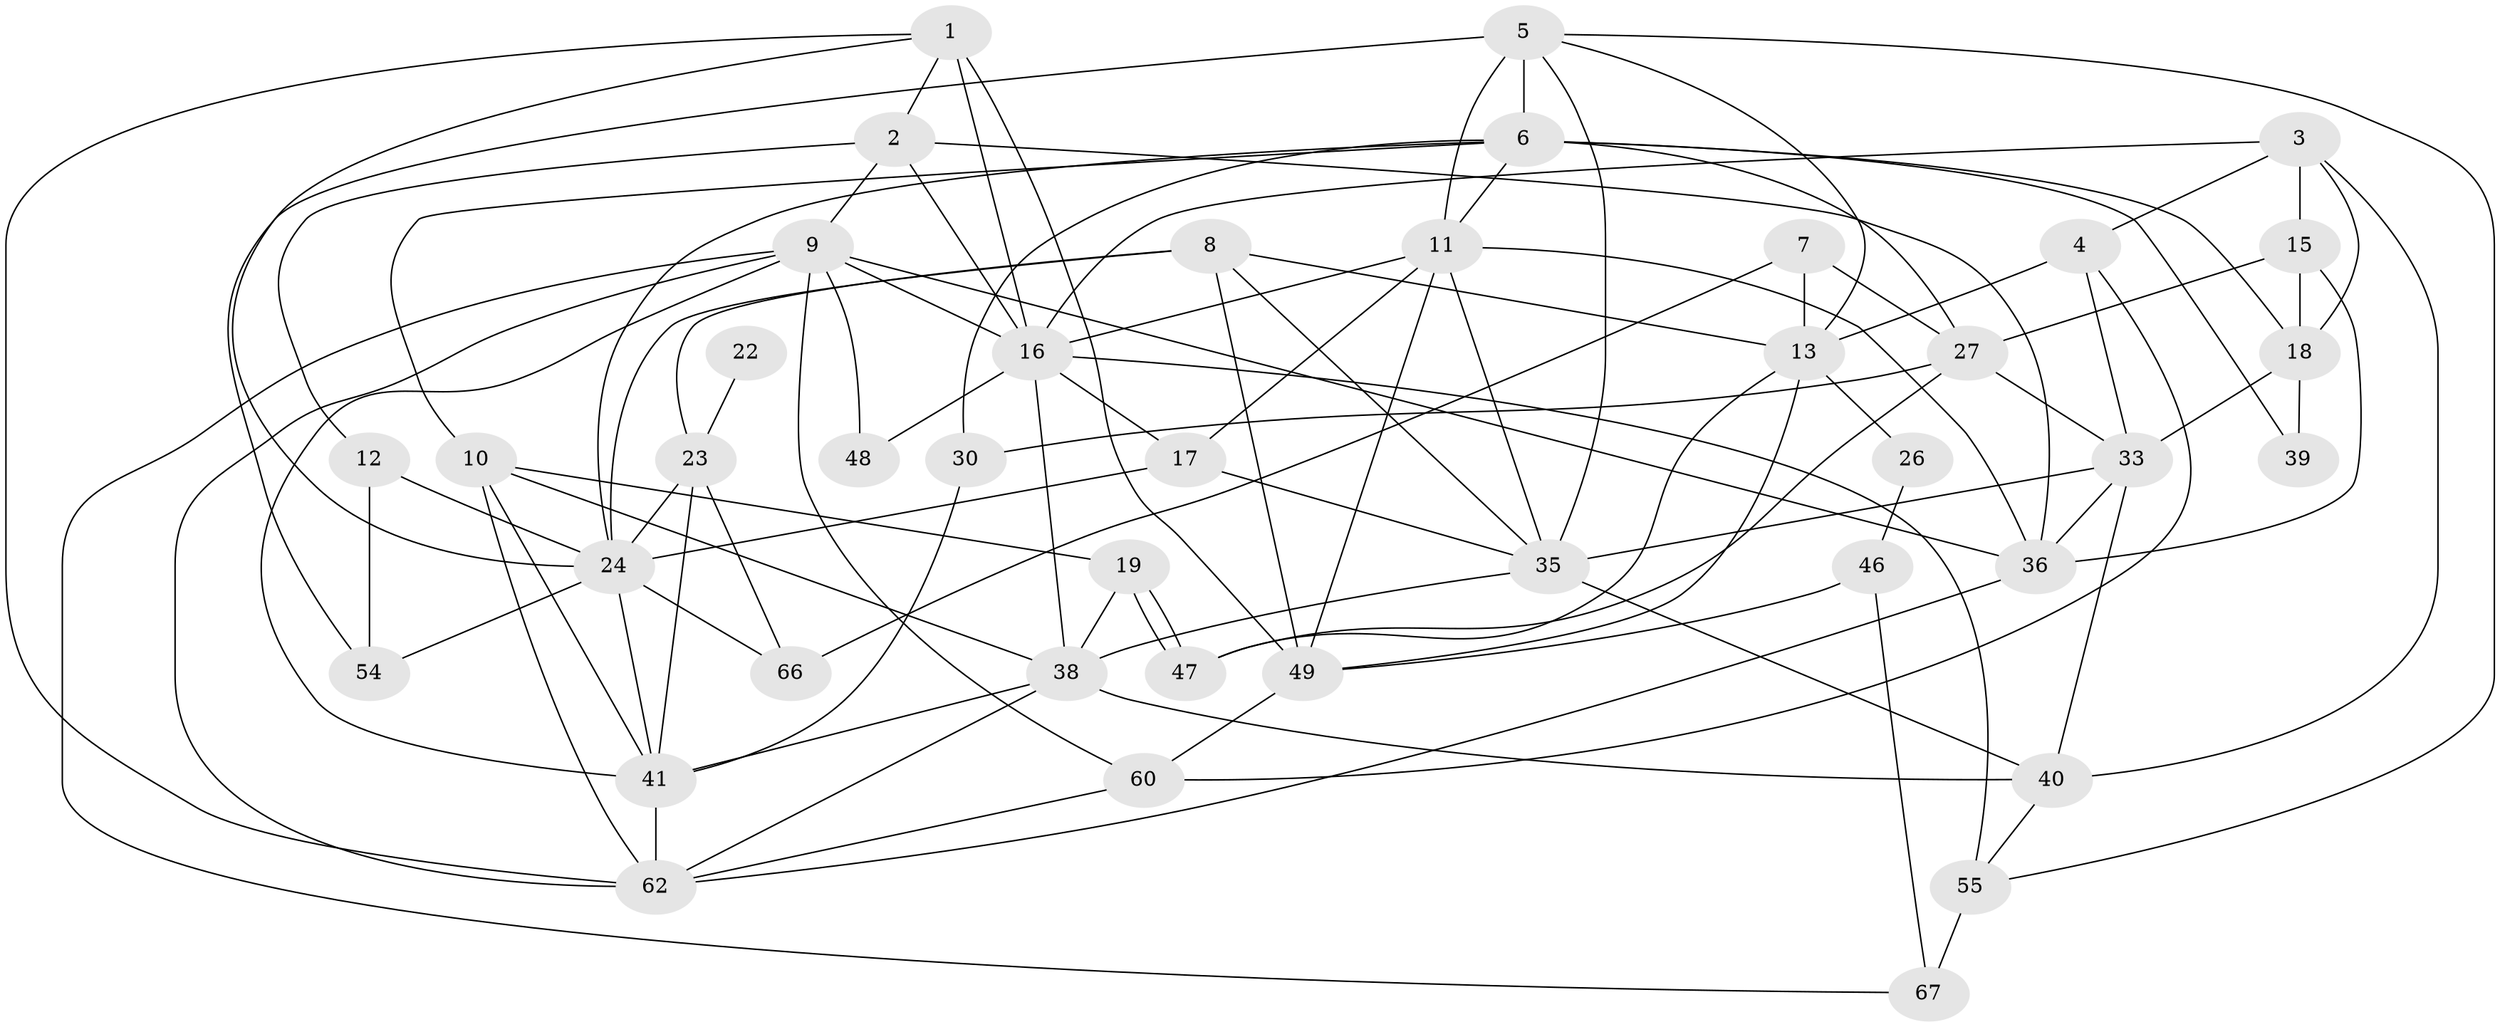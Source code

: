 // Generated by graph-tools (version 1.1) at 2025/52/02/27/25 19:52:09]
// undirected, 41 vertices, 101 edges
graph export_dot {
graph [start="1"]
  node [color=gray90,style=filled];
  1 [super="+37"];
  2 [super="+51"];
  3 [super="+69"];
  4 [super="+52"];
  5 [super="+31"];
  6 [super="+43"];
  7 [super="+14"];
  8 [super="+25"];
  9 [super="+58"];
  10 [super="+29"];
  11 [super="+21"];
  12 [super="+20"];
  13 [super="+28"];
  15;
  16 [super="+53"];
  17 [super="+34"];
  18 [super="+50"];
  19;
  22;
  23 [super="+32"];
  24 [super="+45"];
  26 [super="+57"];
  27 [super="+56"];
  30;
  33 [super="+44"];
  35 [super="+65"];
  36 [super="+64"];
  38 [super="+42"];
  39;
  40;
  41 [super="+59"];
  46;
  47;
  48;
  49 [super="+63"];
  54;
  55 [super="+61"];
  60;
  62 [super="+68"];
  66;
  67;
  1 -- 2;
  1 -- 16 [weight=2];
  1 -- 49;
  1 -- 24;
  1 -- 62;
  2 -- 16 [weight=2];
  2 -- 36;
  2 -- 9;
  2 -- 12;
  3 -- 40;
  3 -- 18;
  3 -- 16;
  3 -- 4;
  3 -- 15;
  4 -- 33;
  4 -- 60;
  4 -- 13;
  5 -- 11 [weight=2];
  5 -- 6;
  5 -- 54;
  5 -- 55;
  5 -- 35;
  5 -- 13;
  6 -- 27;
  6 -- 30;
  6 -- 18;
  6 -- 39;
  6 -- 24;
  6 -- 10;
  6 -- 11;
  7 -- 66;
  7 -- 27;
  7 -- 13;
  8 -- 35;
  8 -- 13;
  8 -- 24;
  8 -- 49;
  8 -- 23;
  9 -- 36;
  9 -- 60;
  9 -- 62;
  9 -- 16 [weight=2];
  9 -- 48;
  9 -- 67;
  9 -- 41;
  10 -- 19;
  10 -- 41;
  10 -- 62;
  10 -- 38;
  11 -- 16;
  11 -- 36;
  11 -- 35;
  11 -- 17;
  11 -- 49;
  12 -- 24;
  12 -- 54;
  13 -- 49;
  13 -- 47;
  13 -- 26 [weight=2];
  15 -- 27;
  15 -- 18;
  15 -- 36;
  16 -- 48;
  16 -- 17;
  16 -- 38;
  16 -- 55;
  17 -- 24;
  17 -- 35;
  18 -- 39;
  18 -- 33;
  19 -- 47;
  19 -- 47;
  19 -- 38;
  22 -- 23 [weight=2];
  23 -- 41;
  23 -- 24 [weight=2];
  23 -- 66;
  24 -- 66;
  24 -- 41;
  24 -- 54;
  26 -- 46;
  27 -- 30;
  27 -- 33;
  27 -- 47;
  30 -- 41;
  33 -- 35;
  33 -- 40;
  33 -- 36;
  35 -- 40;
  35 -- 38;
  36 -- 62;
  38 -- 40;
  38 -- 62;
  38 -- 41;
  40 -- 55;
  41 -- 62;
  46 -- 49;
  46 -- 67;
  49 -- 60;
  55 -- 67 [weight=2];
  60 -- 62;
}

